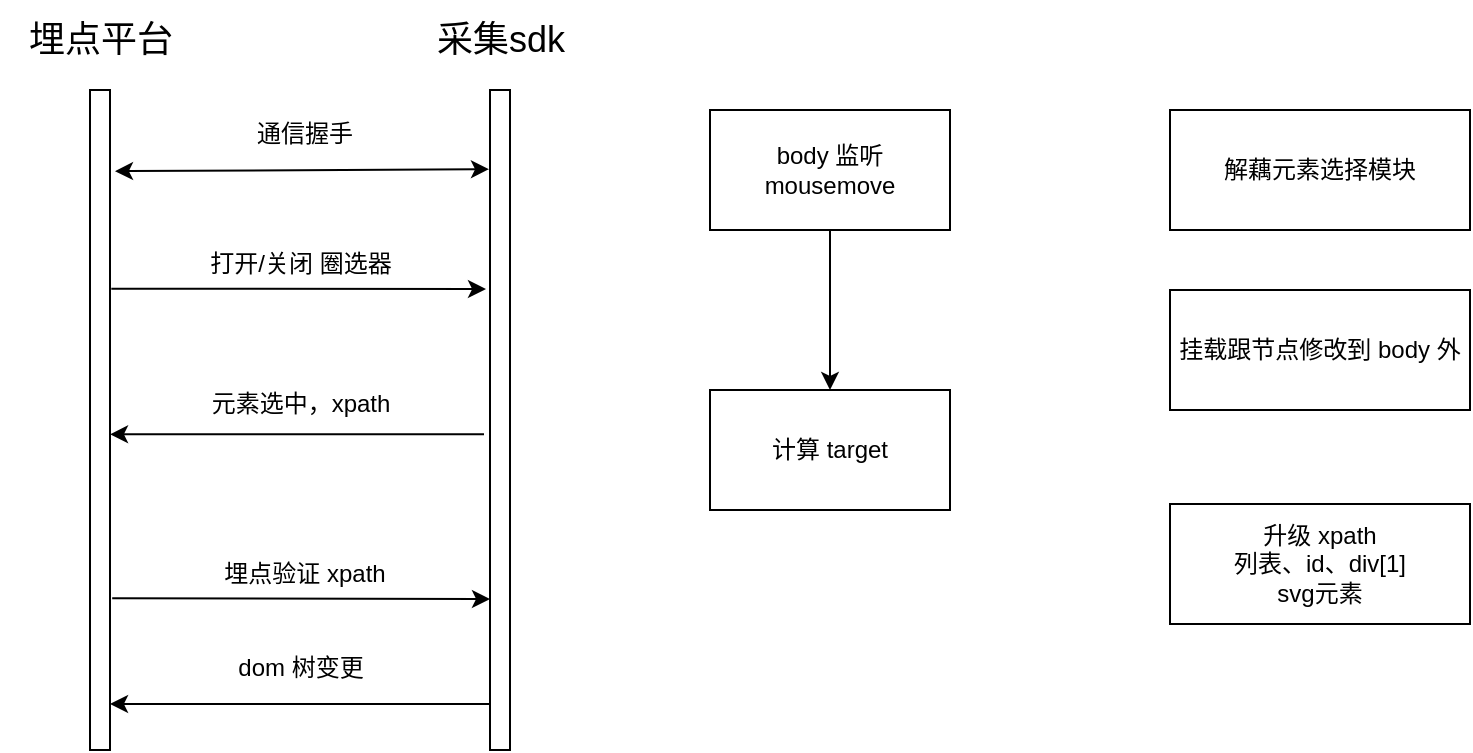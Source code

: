 <mxfile version="20.2.8" type="github">
  <diagram id="s8NYqJLzQeODFpnqqtf_" name="第 1 页">
    <mxGraphModel dx="1296" dy="728" grid="1" gridSize="10" guides="1" tooltips="1" connect="1" arrows="1" fold="1" page="1" pageScale="1" pageWidth="827" pageHeight="1169" math="0" shadow="0">
      <root>
        <mxCell id="0" />
        <mxCell id="1" parent="0" />
        <mxCell id="AP1hK9MuxTNP_AilY-IY-1" value="" style="html=1;points=[];perimeter=orthogonalPerimeter;" parent="1" vertex="1">
          <mxGeometry x="80" y="120" width="10" height="330" as="geometry" />
        </mxCell>
        <mxCell id="AP1hK9MuxTNP_AilY-IY-2" value="" style="html=1;points=[];perimeter=orthogonalPerimeter;" parent="1" vertex="1">
          <mxGeometry x="280" y="120" width="10" height="330" as="geometry" />
        </mxCell>
        <mxCell id="eg9R9L4fMUv5J7RdRfmF-1" value="埋点平台" style="text;html=1;align=center;verticalAlign=middle;resizable=0;points=[];autosize=1;strokeColor=none;fillColor=none;fontSize=18;" vertex="1" parent="1">
          <mxGeometry x="35" y="75" width="100" height="40" as="geometry" />
        </mxCell>
        <mxCell id="eg9R9L4fMUv5J7RdRfmF-2" value="采集sdk" style="text;html=1;align=center;verticalAlign=middle;resizable=0;points=[];autosize=1;strokeColor=none;fillColor=none;fontSize=18;" vertex="1" parent="1">
          <mxGeometry x="240" y="75" width="90" height="40" as="geometry" />
        </mxCell>
        <mxCell id="eg9R9L4fMUv5J7RdRfmF-3" value="" style="endArrow=classic;html=1;rounded=0;fontSize=18;exitX=1.067;exitY=0.301;exitDx=0;exitDy=0;exitPerimeter=0;entryX=-0.2;entryY=0.135;entryDx=0;entryDy=0;entryPerimeter=0;" edge="1" parent="1" source="AP1hK9MuxTNP_AilY-IY-1">
          <mxGeometry width="50" height="50" relative="1" as="geometry">
            <mxPoint x="92" y="218.89" as="sourcePoint" />
            <mxPoint x="278" y="219.55" as="targetPoint" />
          </mxGeometry>
        </mxCell>
        <mxCell id="eg9R9L4fMUv5J7RdRfmF-5" value="&lt;span style=&quot;font-size: 12px;&quot;&gt;打开/关闭 圈选器&lt;/span&gt;" style="text;html=1;align=center;verticalAlign=middle;resizable=0;points=[];autosize=1;strokeColor=none;fillColor=none;fontSize=18;" vertex="1" parent="1">
          <mxGeometry x="130" y="185" width="110" height="40" as="geometry" />
        </mxCell>
        <mxCell id="eg9R9L4fMUv5J7RdRfmF-6" value="" style="endArrow=classic;html=1;rounded=0;fontSize=12;entryX=1;entryY=0.355;entryDx=0;entryDy=0;entryPerimeter=0;exitX=-0.3;exitY=0.355;exitDx=0;exitDy=0;exitPerimeter=0;" edge="1" parent="1">
          <mxGeometry width="50" height="50" relative="1" as="geometry">
            <mxPoint x="277" y="292.15" as="sourcePoint" />
            <mxPoint x="90" y="292.15" as="targetPoint" />
          </mxGeometry>
        </mxCell>
        <mxCell id="eg9R9L4fMUv5J7RdRfmF-8" value="&lt;span style=&quot;font-size: 12px;&quot;&gt;元素选中，xpath&lt;/span&gt;" style="text;html=1;align=center;verticalAlign=middle;resizable=0;points=[];autosize=1;strokeColor=none;fillColor=none;fontSize=18;" vertex="1" parent="1">
          <mxGeometry x="130" y="255" width="110" height="40" as="geometry" />
        </mxCell>
        <mxCell id="eg9R9L4fMUv5J7RdRfmF-9" value="" style="endArrow=classic;html=1;rounded=0;fontSize=12;entryX=1.041;entryY=0.818;entryDx=0;entryDy=0;entryPerimeter=0;" edge="1" parent="1">
          <mxGeometry width="50" height="50" relative="1" as="geometry">
            <mxPoint x="280" y="427" as="sourcePoint" />
            <mxPoint x="90.41" y="426.94" as="targetPoint" />
            <Array as="points">
              <mxPoint x="90" y="427" />
            </Array>
          </mxGeometry>
        </mxCell>
        <mxCell id="eg9R9L4fMUv5J7RdRfmF-10" value="&lt;span style=&quot;font-size: 12px;&quot;&gt;dom 树变更&lt;/span&gt;" style="text;html=1;align=center;verticalAlign=middle;resizable=0;points=[];autosize=1;strokeColor=none;fillColor=none;fontSize=18;" vertex="1" parent="1">
          <mxGeometry x="140" y="387" width="90" height="40" as="geometry" />
        </mxCell>
        <mxCell id="eg9R9L4fMUv5J7RdRfmF-11" value="" style="endArrow=classic;html=1;rounded=0;fontSize=18;exitX=1.11;exitY=0.77;exitDx=0;exitDy=0;exitPerimeter=0;entryX=-0.2;entryY=0.135;entryDx=0;entryDy=0;entryPerimeter=0;" edge="1" parent="1" source="AP1hK9MuxTNP_AilY-IY-1">
          <mxGeometry width="50" height="50" relative="1" as="geometry">
            <mxPoint x="94" y="373.89" as="sourcePoint" />
            <mxPoint x="280.0" y="374.55" as="targetPoint" />
          </mxGeometry>
        </mxCell>
        <mxCell id="eg9R9L4fMUv5J7RdRfmF-12" value="&lt;span style=&quot;font-size: 12px;&quot;&gt;埋点验证 xpath&lt;/span&gt;" style="text;html=1;align=center;verticalAlign=middle;resizable=0;points=[];autosize=1;strokeColor=none;fillColor=none;fontSize=18;" vertex="1" parent="1">
          <mxGeometry x="137" y="340" width="100" height="40" as="geometry" />
        </mxCell>
        <mxCell id="eg9R9L4fMUv5J7RdRfmF-13" value="" style="endArrow=classic;startArrow=classic;html=1;rounded=0;fontSize=12;exitX=1.25;exitY=0.123;exitDx=0;exitDy=0;exitPerimeter=0;entryX=-0.05;entryY=0.12;entryDx=0;entryDy=0;entryPerimeter=0;" edge="1" parent="1" source="AP1hK9MuxTNP_AilY-IY-1" target="AP1hK9MuxTNP_AilY-IY-2">
          <mxGeometry width="50" height="50" relative="1" as="geometry">
            <mxPoint x="400" y="320" as="sourcePoint" />
            <mxPoint x="450" y="270" as="targetPoint" />
          </mxGeometry>
        </mxCell>
        <mxCell id="eg9R9L4fMUv5J7RdRfmF-14" value="&lt;span style=&quot;font-size: 12px;&quot;&gt;通信握手&lt;/span&gt;" style="text;html=1;align=center;verticalAlign=middle;resizable=0;points=[];autosize=1;strokeColor=none;fillColor=none;fontSize=18;" vertex="1" parent="1">
          <mxGeometry x="152" y="120" width="70" height="40" as="geometry" />
        </mxCell>
        <mxCell id="eg9R9L4fMUv5J7RdRfmF-15" value="解藕元素选择模块" style="rounded=0;whiteSpace=wrap;html=1;fontSize=12;" vertex="1" parent="1">
          <mxGeometry x="620" y="130" width="150" height="60" as="geometry" />
        </mxCell>
        <mxCell id="eg9R9L4fMUv5J7RdRfmF-16" value="挂载跟节点修改到 body 外" style="rounded=0;whiteSpace=wrap;html=1;fontSize=12;" vertex="1" parent="1">
          <mxGeometry x="620" y="220" width="150" height="60" as="geometry" />
        </mxCell>
        <mxCell id="eg9R9L4fMUv5J7RdRfmF-17" value="升级 xpath&lt;br&gt;列表、id、div[1]&lt;br&gt;svg元素" style="rounded=0;whiteSpace=wrap;html=1;fontSize=12;" vertex="1" parent="1">
          <mxGeometry x="620" y="327" width="150" height="60" as="geometry" />
        </mxCell>
        <mxCell id="eg9R9L4fMUv5J7RdRfmF-21" value="" style="edgeStyle=orthogonalEdgeStyle;rounded=0;orthogonalLoop=1;jettySize=auto;html=1;fontSize=12;" edge="1" parent="1" source="eg9R9L4fMUv5J7RdRfmF-19" target="eg9R9L4fMUv5J7RdRfmF-20">
          <mxGeometry relative="1" as="geometry" />
        </mxCell>
        <mxCell id="eg9R9L4fMUv5J7RdRfmF-19" value="body 监听 mousemove" style="rounded=0;whiteSpace=wrap;html=1;fontSize=12;" vertex="1" parent="1">
          <mxGeometry x="390" y="130" width="120" height="60" as="geometry" />
        </mxCell>
        <mxCell id="eg9R9L4fMUv5J7RdRfmF-20" value="计算 target" style="whiteSpace=wrap;html=1;rounded=0;" vertex="1" parent="1">
          <mxGeometry x="390" y="270" width="120" height="60" as="geometry" />
        </mxCell>
      </root>
    </mxGraphModel>
  </diagram>
</mxfile>
